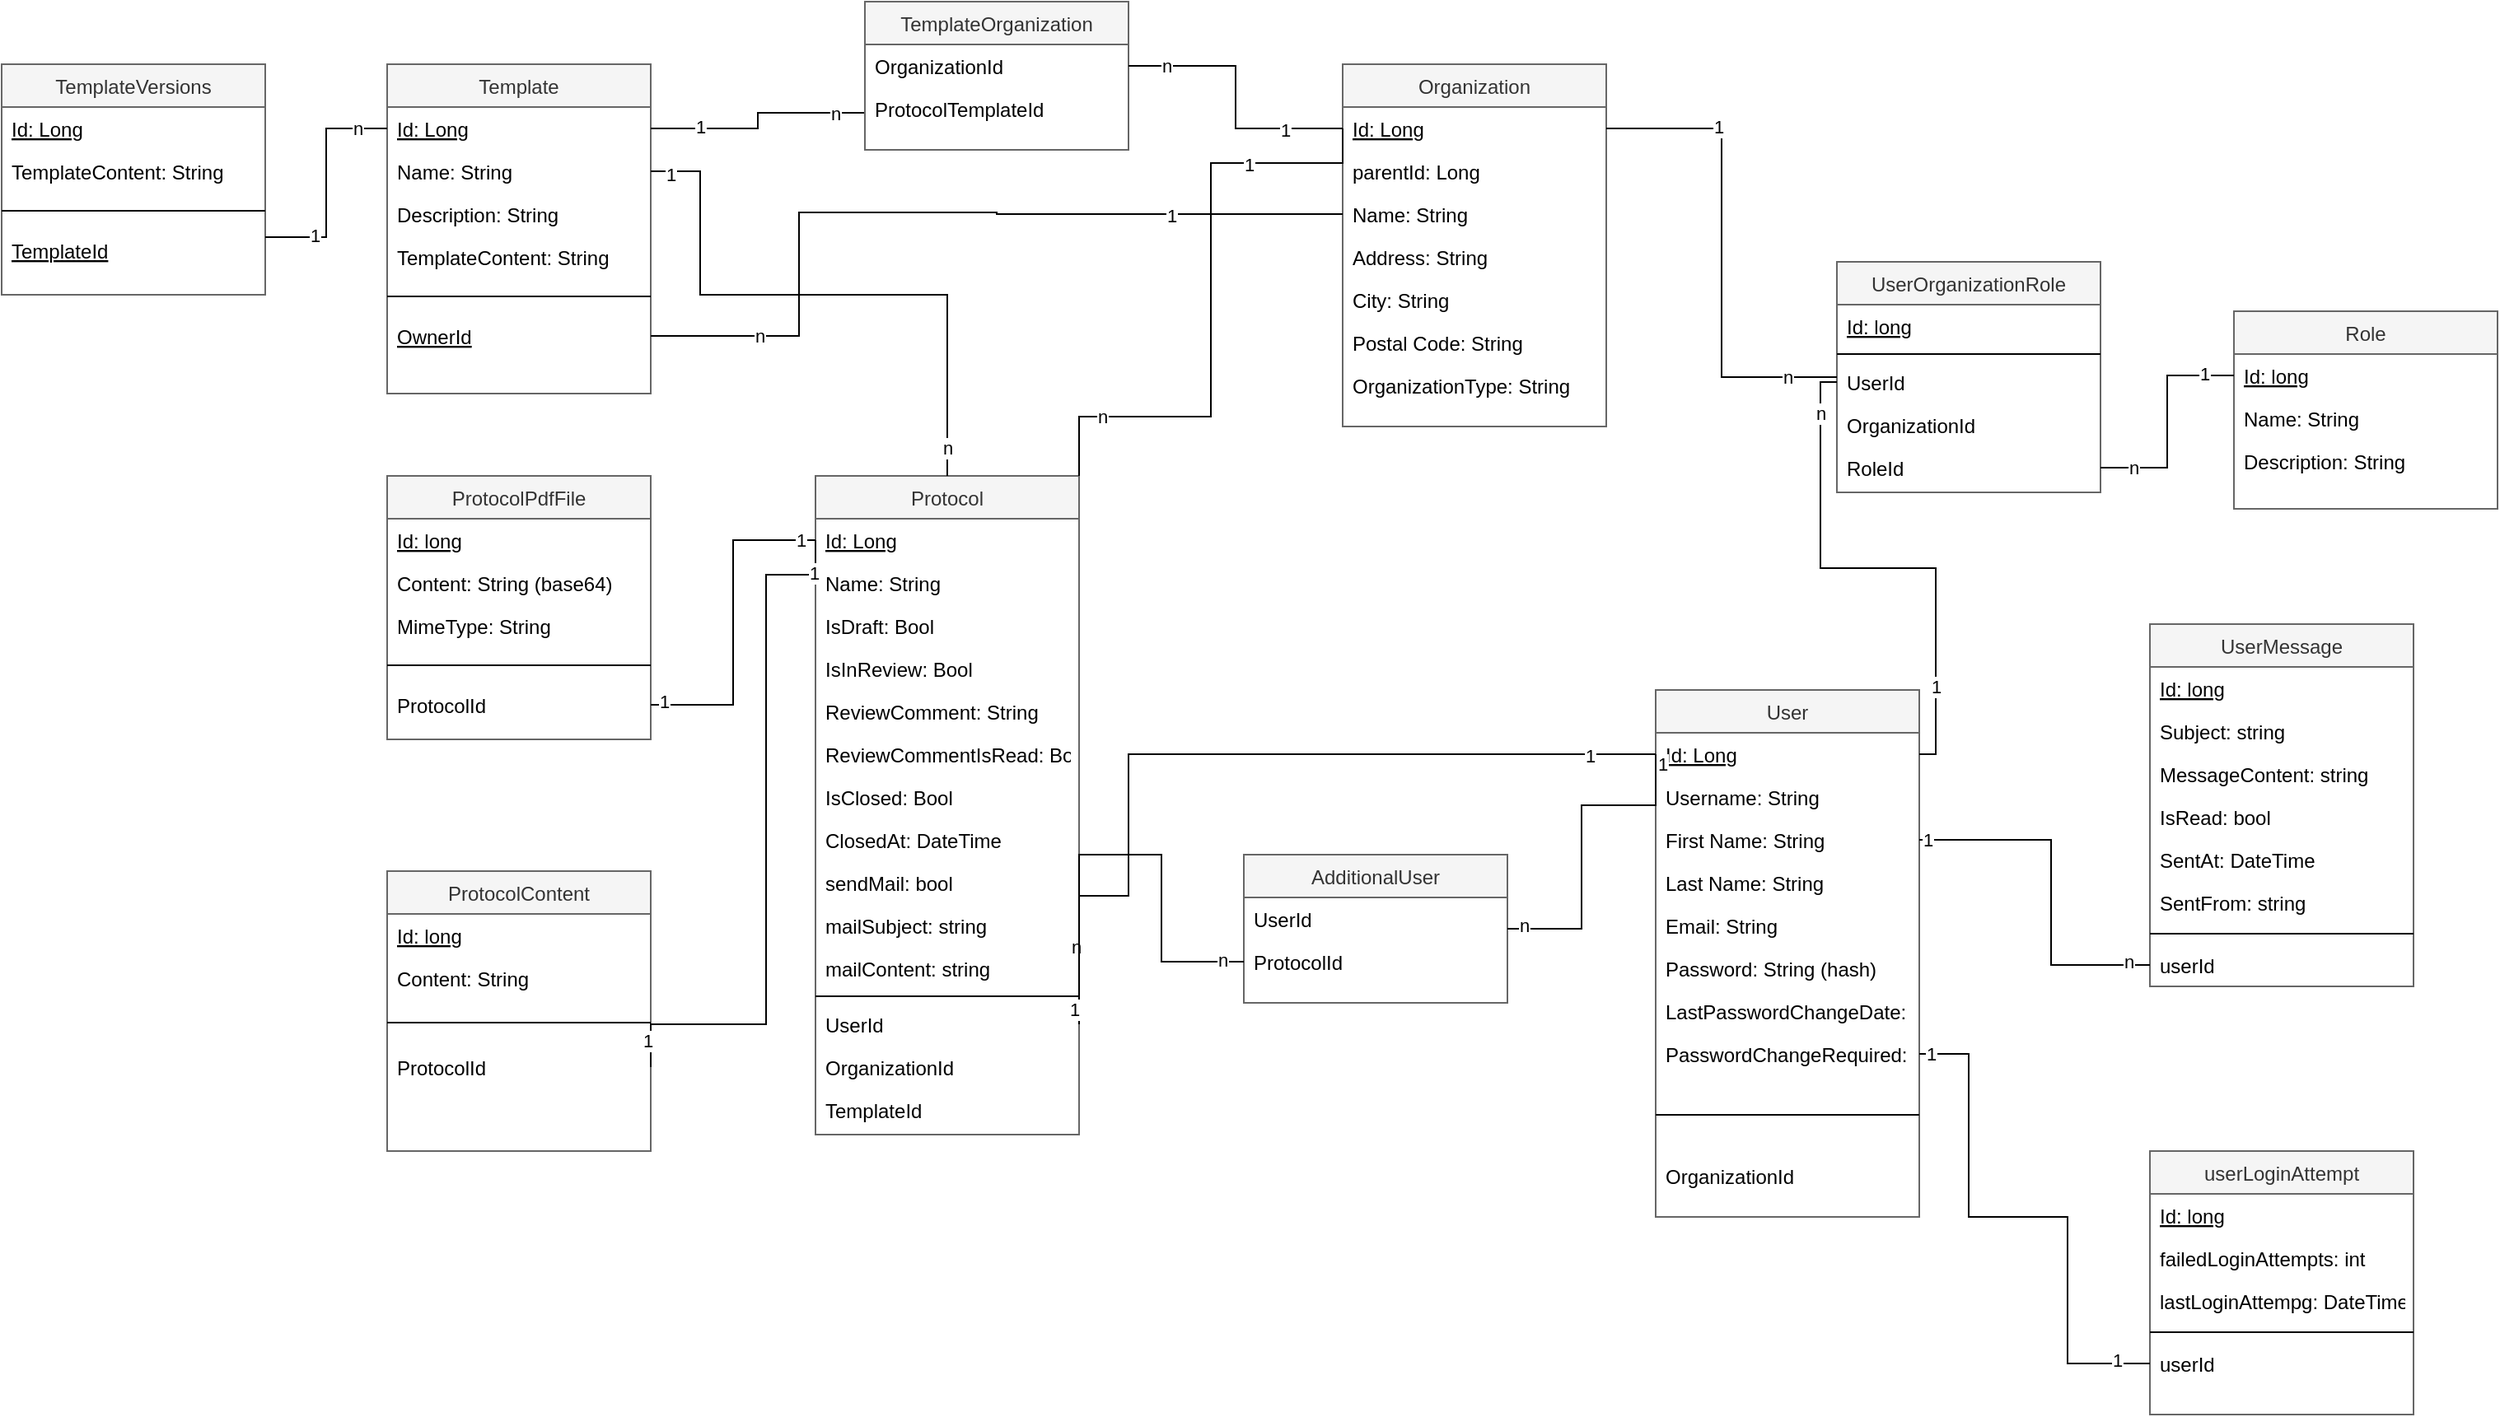 <mxfile version="24.4.11" type="device">
  <diagram id="C5RBs43oDa-KdzZeNtuy" name="Page-1">
    <mxGraphModel dx="1687" dy="878" grid="1" gridSize="10" guides="1" tooltips="1" connect="1" arrows="1" fold="1" page="1" pageScale="1" pageWidth="827" pageHeight="1169" math="0" shadow="0">
      <root>
        <mxCell id="WIyWlLk6GJQsqaUBKTNV-0" />
        <mxCell id="WIyWlLk6GJQsqaUBKTNV-1" parent="WIyWlLk6GJQsqaUBKTNV-0" />
        <mxCell id="zkfFHV4jXpPFQw0GAbJ--0" value="User" style="swimlane;fontStyle=0;align=center;verticalAlign=top;childLayout=stackLayout;horizontal=1;startSize=26;horizontalStack=0;resizeParent=1;resizeLast=0;collapsible=1;marginBottom=0;rounded=0;shadow=0;strokeWidth=1;fillColor=#f5f5f5;fontColor=#333333;strokeColor=#666666;" parent="WIyWlLk6GJQsqaUBKTNV-1" vertex="1">
          <mxGeometry x="1064" y="430" width="160" height="320" as="geometry">
            <mxRectangle x="620" y="460" width="160" height="26" as="alternateBounds" />
          </mxGeometry>
        </mxCell>
        <mxCell id="zkfFHV4jXpPFQw0GAbJ--1" value="Id: Long" style="text;align=left;verticalAlign=top;spacingLeft=4;spacingRight=4;overflow=hidden;rotatable=0;points=[[0,0.5],[1,0.5]];portConstraint=eastwest;fontStyle=4" parent="zkfFHV4jXpPFQw0GAbJ--0" vertex="1">
          <mxGeometry y="26" width="160" height="26" as="geometry" />
        </mxCell>
        <mxCell id="uBFmO5HdSxHrYWpcr8VE-5" value="Username: String" style="text;align=left;verticalAlign=top;spacingLeft=4;spacingRight=4;overflow=hidden;rotatable=0;points=[[0,0.5],[1,0.5]];portConstraint=eastwest;" parent="zkfFHV4jXpPFQw0GAbJ--0" vertex="1">
          <mxGeometry y="52" width="160" height="26" as="geometry" />
        </mxCell>
        <mxCell id="zkfFHV4jXpPFQw0GAbJ--2" value="First Name: String" style="text;align=left;verticalAlign=top;spacingLeft=4;spacingRight=4;overflow=hidden;rotatable=0;points=[[0,0.5],[1,0.5]];portConstraint=eastwest;rounded=0;shadow=0;html=0;" parent="zkfFHV4jXpPFQw0GAbJ--0" vertex="1">
          <mxGeometry y="78" width="160" height="26" as="geometry" />
        </mxCell>
        <mxCell id="zkfFHV4jXpPFQw0GAbJ--3" value="Last Name: String" style="text;align=left;verticalAlign=top;spacingLeft=4;spacingRight=4;overflow=hidden;rotatable=0;points=[[0,0.5],[1,0.5]];portConstraint=eastwest;rounded=0;shadow=0;html=0;" parent="zkfFHV4jXpPFQw0GAbJ--0" vertex="1">
          <mxGeometry y="104" width="160" height="26" as="geometry" />
        </mxCell>
        <mxCell id="uBFmO5HdSxHrYWpcr8VE-1" value="Email: String" style="text;align=left;verticalAlign=top;spacingLeft=4;spacingRight=4;overflow=hidden;rotatable=0;points=[[0,0.5],[1,0.5]];portConstraint=eastwest;rounded=0;shadow=0;html=0;" parent="zkfFHV4jXpPFQw0GAbJ--0" vertex="1">
          <mxGeometry y="130" width="160" height="26" as="geometry" />
        </mxCell>
        <mxCell id="uBFmO5HdSxHrYWpcr8VE-2" value="Password: String (hash)" style="text;align=left;verticalAlign=top;spacingLeft=4;spacingRight=4;overflow=hidden;rotatable=0;points=[[0,0.5],[1,0.5]];portConstraint=eastwest;rounded=0;shadow=0;html=0;" parent="zkfFHV4jXpPFQw0GAbJ--0" vertex="1">
          <mxGeometry y="156" width="160" height="26" as="geometry" />
        </mxCell>
        <mxCell id="BVdjW5XkxkyzJz0qQp7G-18" value="LastPasswordChangeDate: DateTime" style="text;align=left;verticalAlign=top;spacingLeft=4;spacingRight=4;overflow=hidden;rotatable=0;points=[[0,0.5],[1,0.5]];portConstraint=eastwest;rounded=0;shadow=0;html=0;" parent="zkfFHV4jXpPFQw0GAbJ--0" vertex="1">
          <mxGeometry y="182" width="160" height="26" as="geometry" />
        </mxCell>
        <mxCell id="BVdjW5XkxkyzJz0qQp7G-19" value="PasswordChangeRequired: Bool" style="text;align=left;verticalAlign=top;spacingLeft=4;spacingRight=4;overflow=hidden;rotatable=0;points=[[0,0.5],[1,0.5]];portConstraint=eastwest;rounded=0;shadow=0;html=0;" parent="zkfFHV4jXpPFQw0GAbJ--0" vertex="1">
          <mxGeometry y="208" width="160" height="26" as="geometry" />
        </mxCell>
        <mxCell id="zkfFHV4jXpPFQw0GAbJ--4" value="" style="line;html=1;strokeWidth=1;align=left;verticalAlign=middle;spacingTop=-1;spacingLeft=3;spacingRight=3;rotatable=0;labelPosition=right;points=[];portConstraint=eastwest;" parent="zkfFHV4jXpPFQw0GAbJ--0" vertex="1">
          <mxGeometry y="234" width="160" height="48" as="geometry" />
        </mxCell>
        <mxCell id="uBFmO5HdSxHrYWpcr8VE-4" value="OrganizationId" style="text;align=left;verticalAlign=top;spacingLeft=4;spacingRight=4;overflow=hidden;rotatable=0;points=[[0,0.5],[1,0.5]];portConstraint=eastwest;rounded=0;shadow=0;html=0;" parent="zkfFHV4jXpPFQw0GAbJ--0" vertex="1">
          <mxGeometry y="282" width="160" height="26" as="geometry" />
        </mxCell>
        <mxCell id="zkfFHV4jXpPFQw0GAbJ--6" value="Protocol" style="swimlane;fontStyle=0;align=center;verticalAlign=top;childLayout=stackLayout;horizontal=1;startSize=26;horizontalStack=0;resizeParent=1;resizeLast=0;collapsible=1;marginBottom=0;rounded=0;shadow=0;strokeWidth=1;fillColor=#f5f5f5;fontColor=#333333;strokeColor=#666666;" parent="WIyWlLk6GJQsqaUBKTNV-1" vertex="1">
          <mxGeometry x="554" y="300" width="160" height="400" as="geometry">
            <mxRectangle x="230" y="460" width="160" height="26" as="alternateBounds" />
          </mxGeometry>
        </mxCell>
        <mxCell id="zkfFHV4jXpPFQw0GAbJ--7" value="Id: Long" style="text;align=left;verticalAlign=top;spacingLeft=4;spacingRight=4;overflow=hidden;rotatable=0;points=[[0,0.5],[1,0.5]];portConstraint=eastwest;fontStyle=4" parent="zkfFHV4jXpPFQw0GAbJ--6" vertex="1">
          <mxGeometry y="26" width="160" height="26" as="geometry" />
        </mxCell>
        <mxCell id="cLhtYJJvI0dKMKX9DEus-10" value="Name: String" style="text;align=left;verticalAlign=top;spacingLeft=4;spacingRight=4;overflow=hidden;rotatable=0;points=[[0,0.5],[1,0.5]];portConstraint=eastwest;fontStyle=0" vertex="1" parent="zkfFHV4jXpPFQw0GAbJ--6">
          <mxGeometry y="52" width="160" height="26" as="geometry" />
        </mxCell>
        <mxCell id="zkfFHV4jXpPFQw0GAbJ--8" value="IsDraft: Bool" style="text;align=left;verticalAlign=top;spacingLeft=4;spacingRight=4;overflow=hidden;rotatable=0;points=[[0,0.5],[1,0.5]];portConstraint=eastwest;rounded=0;shadow=0;html=0;" parent="zkfFHV4jXpPFQw0GAbJ--6" vertex="1">
          <mxGeometry y="78" width="160" height="26" as="geometry" />
        </mxCell>
        <mxCell id="cLhtYJJvI0dKMKX9DEus-25" value="IsInReview: Bool" style="text;align=left;verticalAlign=top;spacingLeft=4;spacingRight=4;overflow=hidden;rotatable=0;points=[[0,0.5],[1,0.5]];portConstraint=eastwest;rounded=0;shadow=0;html=0;" vertex="1" parent="zkfFHV4jXpPFQw0GAbJ--6">
          <mxGeometry y="104" width="160" height="26" as="geometry" />
        </mxCell>
        <mxCell id="kPq9TqHffwCbv84v8zZh-13" value="ReviewComment: String" style="text;align=left;verticalAlign=top;spacingLeft=4;spacingRight=4;overflow=hidden;rotatable=0;points=[[0,0.5],[1,0.5]];portConstraint=eastwest;rounded=0;shadow=0;html=0;" parent="zkfFHV4jXpPFQw0GAbJ--6" vertex="1">
          <mxGeometry y="130" width="160" height="26" as="geometry" />
        </mxCell>
        <mxCell id="cLhtYJJvI0dKMKX9DEus-26" value="ReviewCommentIsRead: Bool" style="text;align=left;verticalAlign=top;spacingLeft=4;spacingRight=4;overflow=hidden;rotatable=0;points=[[0,0.5],[1,0.5]];portConstraint=eastwest;rounded=0;shadow=0;html=0;" vertex="1" parent="zkfFHV4jXpPFQw0GAbJ--6">
          <mxGeometry y="156" width="160" height="26" as="geometry" />
        </mxCell>
        <mxCell id="kPq9TqHffwCbv84v8zZh-12" value="IsClosed: Bool" style="text;align=left;verticalAlign=top;spacingLeft=4;spacingRight=4;overflow=hidden;rotatable=0;points=[[0,0.5],[1,0.5]];portConstraint=eastwest;rounded=0;shadow=0;html=0;" parent="zkfFHV4jXpPFQw0GAbJ--6" vertex="1">
          <mxGeometry y="182" width="160" height="26" as="geometry" />
        </mxCell>
        <mxCell id="izBKMzBRk2nIrT-O-KJ0-23" value="ClosedAt: DateTime" style="text;align=left;verticalAlign=top;spacingLeft=4;spacingRight=4;overflow=hidden;rotatable=0;points=[[0,0.5],[1,0.5]];portConstraint=eastwest;rounded=0;shadow=0;html=0;" parent="zkfFHV4jXpPFQw0GAbJ--6" vertex="1">
          <mxGeometry y="208" width="160" height="26" as="geometry" />
        </mxCell>
        <mxCell id="BVdjW5XkxkyzJz0qQp7G-20" value="sendMail: bool" style="text;align=left;verticalAlign=top;spacingLeft=4;spacingRight=4;overflow=hidden;rotatable=0;points=[[0,0.5],[1,0.5]];portConstraint=eastwest;rounded=0;shadow=0;html=0;" parent="zkfFHV4jXpPFQw0GAbJ--6" vertex="1">
          <mxGeometry y="234" width="160" height="26" as="geometry" />
        </mxCell>
        <mxCell id="izBKMzBRk2nIrT-O-KJ0-24" value="mailSubject: string" style="text;align=left;verticalAlign=top;spacingLeft=4;spacingRight=4;overflow=hidden;rotatable=0;points=[[0,0.5],[1,0.5]];portConstraint=eastwest;rounded=0;shadow=0;html=0;" parent="zkfFHV4jXpPFQw0GAbJ--6" vertex="1">
          <mxGeometry y="260" width="160" height="26" as="geometry" />
        </mxCell>
        <mxCell id="izBKMzBRk2nIrT-O-KJ0-22" value="mailContent: string" style="text;align=left;verticalAlign=top;spacingLeft=4;spacingRight=4;overflow=hidden;rotatable=0;points=[[0,0.5],[1,0.5]];portConstraint=eastwest;rounded=0;shadow=0;html=0;" parent="zkfFHV4jXpPFQw0GAbJ--6" vertex="1">
          <mxGeometry y="286" width="160" height="26" as="geometry" />
        </mxCell>
        <mxCell id="zkfFHV4jXpPFQw0GAbJ--9" value="" style="line;html=1;strokeWidth=1;align=left;verticalAlign=middle;spacingTop=-1;spacingLeft=3;spacingRight=3;rotatable=0;labelPosition=right;points=[];portConstraint=eastwest;" parent="zkfFHV4jXpPFQw0GAbJ--6" vertex="1">
          <mxGeometry y="312" width="160" height="8" as="geometry" />
        </mxCell>
        <mxCell id="zkfFHV4jXpPFQw0GAbJ--11" value="UserId" style="text;align=left;verticalAlign=top;spacingLeft=4;spacingRight=4;overflow=hidden;rotatable=0;points=[[0,0.5],[1,0.5]];portConstraint=eastwest;" parent="zkfFHV4jXpPFQw0GAbJ--6" vertex="1">
          <mxGeometry y="320" width="160" height="26" as="geometry" />
        </mxCell>
        <mxCell id="-JCX8RiKc0wTSs7i_0Th-25" value="OrganizationId" style="text;align=left;verticalAlign=top;spacingLeft=4;spacingRight=4;overflow=hidden;rotatable=0;points=[[0,0.5],[1,0.5]];portConstraint=eastwest;" parent="zkfFHV4jXpPFQw0GAbJ--6" vertex="1">
          <mxGeometry y="346" width="160" height="26" as="geometry" />
        </mxCell>
        <mxCell id="-JCX8RiKc0wTSs7i_0Th-26" value="TemplateId" style="text;align=left;verticalAlign=top;spacingLeft=4;spacingRight=4;overflow=hidden;rotatable=0;points=[[0,0.5],[1,0.5]];portConstraint=eastwest;" parent="zkfFHV4jXpPFQw0GAbJ--6" vertex="1">
          <mxGeometry y="372" width="160" height="26" as="geometry" />
        </mxCell>
        <mxCell id="uBFmO5HdSxHrYWpcr8VE-0" value="" style="endArrow=none;html=1;rounded=0;entryX=1;entryY=0.5;entryDx=0;entryDy=0;endFill=0;exitX=0;exitY=0.5;exitDx=0;exitDy=0;edgeStyle=orthogonalEdgeStyle;" parent="WIyWlLk6GJQsqaUBKTNV-1" source="zkfFHV4jXpPFQw0GAbJ--1" target="zkfFHV4jXpPFQw0GAbJ--11" edge="1">
          <mxGeometry width="50" height="50" relative="1" as="geometry">
            <mxPoint x="834" y="540" as="sourcePoint" />
            <mxPoint x="374" y="310" as="targetPoint" />
            <Array as="points">
              <mxPoint x="744" y="469" />
              <mxPoint x="744" y="555" />
            </Array>
          </mxGeometry>
        </mxCell>
        <mxCell id="kPq9TqHffwCbv84v8zZh-6" value="1" style="edgeLabel;html=1;align=center;verticalAlign=middle;resizable=0;points=[];" parent="uBFmO5HdSxHrYWpcr8VE-0" vertex="1" connectable="0">
          <mxGeometry x="-0.842" y="1" relative="1" as="geometry">
            <mxPoint as="offset" />
          </mxGeometry>
        </mxCell>
        <mxCell id="kPq9TqHffwCbv84v8zZh-7" value="n" style="edgeLabel;html=1;align=center;verticalAlign=middle;resizable=0;points=[];" parent="uBFmO5HdSxHrYWpcr8VE-0" vertex="1" connectable="0">
          <mxGeometry x="0.817" y="-2" relative="1" as="geometry">
            <mxPoint as="offset" />
          </mxGeometry>
        </mxCell>
        <mxCell id="uBFmO5HdSxHrYWpcr8VE-21" value="Organization" style="swimlane;fontStyle=0;align=center;verticalAlign=top;childLayout=stackLayout;horizontal=1;startSize=26;horizontalStack=0;resizeParent=1;resizeLast=0;collapsible=1;marginBottom=0;rounded=0;shadow=0;strokeWidth=1;fillColor=#f5f5f5;fontColor=#333333;strokeColor=#666666;" parent="WIyWlLk6GJQsqaUBKTNV-1" vertex="1">
          <mxGeometry x="874" y="50" width="160" height="220" as="geometry">
            <mxRectangle x="600" y="40" width="160" height="26" as="alternateBounds" />
          </mxGeometry>
        </mxCell>
        <mxCell id="uBFmO5HdSxHrYWpcr8VE-22" value="Id: Long" style="text;align=left;verticalAlign=top;spacingLeft=4;spacingRight=4;overflow=hidden;rotatable=0;points=[[0,0.5],[1,0.5]];portConstraint=eastwest;fontStyle=4" parent="uBFmO5HdSxHrYWpcr8VE-21" vertex="1">
          <mxGeometry y="26" width="160" height="26" as="geometry" />
        </mxCell>
        <mxCell id="X_rQs_ZEk9JlvIS1Ip73-0" value="parentId: Long" style="text;align=left;verticalAlign=top;spacingLeft=4;spacingRight=4;overflow=hidden;rotatable=0;points=[[0,0.5],[1,0.5]];portConstraint=eastwest;fontStyle=0" parent="uBFmO5HdSxHrYWpcr8VE-21" vertex="1">
          <mxGeometry y="52" width="160" height="26" as="geometry" />
        </mxCell>
        <mxCell id="uBFmO5HdSxHrYWpcr8VE-23" value="Name: String" style="text;align=left;verticalAlign=top;spacingLeft=4;spacingRight=4;overflow=hidden;rotatable=0;points=[[0,0.5],[1,0.5]];portConstraint=eastwest;rounded=0;shadow=0;html=0;" parent="uBFmO5HdSxHrYWpcr8VE-21" vertex="1">
          <mxGeometry y="78" width="160" height="26" as="geometry" />
        </mxCell>
        <mxCell id="uBFmO5HdSxHrYWpcr8VE-24" value="Address: String" style="text;align=left;verticalAlign=top;spacingLeft=4;spacingRight=4;overflow=hidden;rotatable=0;points=[[0,0.5],[1,0.5]];portConstraint=eastwest;rounded=0;shadow=0;html=0;" parent="uBFmO5HdSxHrYWpcr8VE-21" vertex="1">
          <mxGeometry y="104" width="160" height="26" as="geometry" />
        </mxCell>
        <mxCell id="uBFmO5HdSxHrYWpcr8VE-25" value="City: String" style="text;align=left;verticalAlign=top;spacingLeft=4;spacingRight=4;overflow=hidden;rotatable=0;points=[[0,0.5],[1,0.5]];portConstraint=eastwest;rounded=0;shadow=0;html=0;" parent="uBFmO5HdSxHrYWpcr8VE-21" vertex="1">
          <mxGeometry y="130" width="160" height="26" as="geometry" />
        </mxCell>
        <mxCell id="uBFmO5HdSxHrYWpcr8VE-26" value="Postal Code: String" style="text;align=left;verticalAlign=top;spacingLeft=4;spacingRight=4;overflow=hidden;rotatable=0;points=[[0,0.5],[1,0.5]];portConstraint=eastwest;rounded=0;shadow=0;html=0;" parent="uBFmO5HdSxHrYWpcr8VE-21" vertex="1">
          <mxGeometry y="156" width="160" height="26" as="geometry" />
        </mxCell>
        <mxCell id="BVdjW5XkxkyzJz0qQp7G-17" value="OrganizationType: String" style="text;align=left;verticalAlign=top;spacingLeft=4;spacingRight=4;overflow=hidden;rotatable=0;points=[[0,0.5],[1,0.5]];portConstraint=eastwest;rounded=0;shadow=0;html=0;" parent="uBFmO5HdSxHrYWpcr8VE-21" vertex="1">
          <mxGeometry y="182" width="160" height="26" as="geometry" />
        </mxCell>
        <mxCell id="uBFmO5HdSxHrYWpcr8VE-29" value="" style="endArrow=none;html=1;rounded=0;exitX=0;exitY=0.5;exitDx=0;exitDy=0;entryX=1;entryY=0;entryDx=0;entryDy=0;endFill=0;edgeStyle=orthogonalEdgeStyle;" parent="WIyWlLk6GJQsqaUBKTNV-1" source="uBFmO5HdSxHrYWpcr8VE-22" target="zkfFHV4jXpPFQw0GAbJ--6" edge="1">
          <mxGeometry width="50" height="50" relative="1" as="geometry">
            <mxPoint x="374" y="520" as="sourcePoint" />
            <mxPoint x="764" y="309" as="targetPoint" />
            <Array as="points">
              <mxPoint x="874" y="110" />
              <mxPoint x="794" y="110" />
              <mxPoint x="794" y="264" />
              <mxPoint x="714" y="264" />
            </Array>
          </mxGeometry>
        </mxCell>
        <mxCell id="kPq9TqHffwCbv84v8zZh-2" value="1" style="edgeLabel;html=1;align=center;verticalAlign=middle;resizable=0;points=[];" parent="uBFmO5HdSxHrYWpcr8VE-29" vertex="1" connectable="0">
          <mxGeometry x="-0.578" y="1" relative="1" as="geometry">
            <mxPoint as="offset" />
          </mxGeometry>
        </mxCell>
        <mxCell id="kPq9TqHffwCbv84v8zZh-3" value="n" style="edgeLabel;html=1;align=center;verticalAlign=middle;resizable=0;points=[];" parent="uBFmO5HdSxHrYWpcr8VE-29" vertex="1" connectable="0">
          <mxGeometry x="0.733" relative="1" as="geometry">
            <mxPoint as="offset" />
          </mxGeometry>
        </mxCell>
        <mxCell id="uBFmO5HdSxHrYWpcr8VE-33" value="ProtocolContent" style="swimlane;fontStyle=0;align=center;verticalAlign=top;childLayout=stackLayout;horizontal=1;startSize=26;horizontalStack=0;resizeParent=1;resizeLast=0;collapsible=1;marginBottom=0;rounded=0;shadow=0;strokeWidth=1;fillColor=#f5f5f5;strokeColor=#666666;fontColor=#333333;" parent="WIyWlLk6GJQsqaUBKTNV-1" vertex="1">
          <mxGeometry x="294" y="540" width="160" height="170" as="geometry">
            <mxRectangle x="20" y="610" width="160" height="26" as="alternateBounds" />
          </mxGeometry>
        </mxCell>
        <mxCell id="-JCX8RiKc0wTSs7i_0Th-18" value="Id: long" style="text;align=left;verticalAlign=top;spacingLeft=4;spacingRight=4;overflow=hidden;rotatable=0;points=[[0,0.5],[1,0.5]];portConstraint=eastwest;fontStyle=4" parent="uBFmO5HdSxHrYWpcr8VE-33" vertex="1">
          <mxGeometry y="26" width="160" height="26" as="geometry" />
        </mxCell>
        <mxCell id="BVdjW5XkxkyzJz0qQp7G-35" value="Content: String" style="text;align=left;verticalAlign=top;spacingLeft=4;spacingRight=4;overflow=hidden;rotatable=0;points=[[0,0.5],[1,0.5]];portConstraint=eastwest;fontStyle=0" parent="uBFmO5HdSxHrYWpcr8VE-33" vertex="1">
          <mxGeometry y="52" width="160" height="26" as="geometry" />
        </mxCell>
        <mxCell id="BVdjW5XkxkyzJz0qQp7G-37" value="" style="line;html=1;strokeWidth=1;align=left;verticalAlign=middle;spacingTop=-1;spacingLeft=3;spacingRight=3;rotatable=0;labelPosition=right;points=[];portConstraint=eastwest;" parent="uBFmO5HdSxHrYWpcr8VE-33" vertex="1">
          <mxGeometry y="78" width="160" height="28" as="geometry" />
        </mxCell>
        <mxCell id="BVdjW5XkxkyzJz0qQp7G-36" value="ProtocolId" style="text;align=left;verticalAlign=top;spacingLeft=4;spacingRight=4;overflow=hidden;rotatable=0;points=[[0,0.5],[1,0.5]];portConstraint=eastwest;fontStyle=0" parent="uBFmO5HdSxHrYWpcr8VE-33" vertex="1">
          <mxGeometry y="106" width="160" height="26" as="geometry" />
        </mxCell>
        <mxCell id="uBFmO5HdSxHrYWpcr8VE-45" value="" style="endArrow=none;html=1;rounded=0;entryX=1;entryY=0.5;entryDx=0;entryDy=0;exitX=0;exitY=0.5;exitDx=0;exitDy=0;endFill=0;edgeStyle=orthogonalEdgeStyle;" parent="WIyWlLk6GJQsqaUBKTNV-1" source="zkfFHV4jXpPFQw0GAbJ--7" target="BVdjW5XkxkyzJz0qQp7G-36" edge="1">
          <mxGeometry width="50" height="50" relative="1" as="geometry">
            <mxPoint x="554" y="230" as="sourcePoint" />
            <mxPoint x="704" y="650" as="targetPoint" />
            <Array as="points">
              <mxPoint x="554" y="360" />
              <mxPoint x="524" y="360" />
              <mxPoint x="524" y="633" />
            </Array>
          </mxGeometry>
        </mxCell>
        <mxCell id="kPq9TqHffwCbv84v8zZh-8" value="1" style="edgeLabel;html=1;align=center;verticalAlign=middle;resizable=0;points=[];" parent="uBFmO5HdSxHrYWpcr8VE-45" vertex="1" connectable="0">
          <mxGeometry x="-0.91" y="-1" relative="1" as="geometry">
            <mxPoint y="1" as="offset" />
          </mxGeometry>
        </mxCell>
        <mxCell id="kPq9TqHffwCbv84v8zZh-11" value="1" style="edgeLabel;html=1;align=center;verticalAlign=middle;resizable=0;points=[];" parent="uBFmO5HdSxHrYWpcr8VE-45" vertex="1" connectable="0">
          <mxGeometry x="0.923" y="-2" relative="1" as="geometry">
            <mxPoint as="offset" />
          </mxGeometry>
        </mxCell>
        <mxCell id="Pf1elyrmtbV3pZeLHuav-0" value="ProtocolPdfFile" style="swimlane;fontStyle=0;align=center;verticalAlign=top;childLayout=stackLayout;horizontal=1;startSize=26;horizontalStack=0;resizeParent=1;resizeLast=0;collapsible=1;marginBottom=0;rounded=0;shadow=0;strokeWidth=1;fillColor=#f5f5f5;strokeColor=#666666;fontColor=#333333;" parent="WIyWlLk6GJQsqaUBKTNV-1" vertex="1">
          <mxGeometry x="294" y="300" width="160" height="160" as="geometry">
            <mxRectangle x="20" y="460" width="160" height="26" as="alternateBounds" />
          </mxGeometry>
        </mxCell>
        <mxCell id="-JCX8RiKc0wTSs7i_0Th-24" value="Id: long" style="text;align=left;verticalAlign=top;spacingLeft=4;spacingRight=4;overflow=hidden;rotatable=0;points=[[0,0.5],[1,0.5]];portConstraint=eastwest;fontStyle=4" parent="Pf1elyrmtbV3pZeLHuav-0" vertex="1">
          <mxGeometry y="26" width="160" height="26" as="geometry" />
        </mxCell>
        <mxCell id="BVdjW5XkxkyzJz0qQp7G-38" value="Content: String (base64)" style="text;align=left;verticalAlign=top;spacingLeft=4;spacingRight=4;overflow=hidden;rotatable=0;points=[[0,0.5],[1,0.5]];portConstraint=eastwest;fontStyle=0" parent="Pf1elyrmtbV3pZeLHuav-0" vertex="1">
          <mxGeometry y="52" width="160" height="26" as="geometry" />
        </mxCell>
        <mxCell id="BVdjW5XkxkyzJz0qQp7G-42" value="MimeType: String" style="text;align=left;verticalAlign=top;spacingLeft=4;spacingRight=4;overflow=hidden;rotatable=0;points=[[0,0.5],[1,0.5]];portConstraint=eastwest;fontStyle=0" parent="Pf1elyrmtbV3pZeLHuav-0" vertex="1">
          <mxGeometry y="78" width="160" height="26" as="geometry" />
        </mxCell>
        <mxCell id="BVdjW5XkxkyzJz0qQp7G-43" value="" style="line;html=1;strokeWidth=1;align=left;verticalAlign=middle;spacingTop=-1;spacingLeft=3;spacingRight=3;rotatable=0;labelPosition=right;points=[];portConstraint=eastwest;" parent="Pf1elyrmtbV3pZeLHuav-0" vertex="1">
          <mxGeometry y="104" width="160" height="22" as="geometry" />
        </mxCell>
        <mxCell id="BVdjW5XkxkyzJz0qQp7G-44" value="ProtocolId" style="text;align=left;verticalAlign=top;spacingLeft=4;spacingRight=4;overflow=hidden;rotatable=0;points=[[0,0.5],[1,0.5]];portConstraint=eastwest;fontStyle=0" parent="Pf1elyrmtbV3pZeLHuav-0" vertex="1">
          <mxGeometry y="126" width="160" height="26" as="geometry" />
        </mxCell>
        <mxCell id="Pf1elyrmtbV3pZeLHuav-2" value="" style="endArrow=none;html=1;rounded=0;entryX=1;entryY=0.5;entryDx=0;entryDy=0;endFill=0;exitX=0;exitY=0.5;exitDx=0;exitDy=0;edgeStyle=orthogonalEdgeStyle;" parent="WIyWlLk6GJQsqaUBKTNV-1" source="zkfFHV4jXpPFQw0GAbJ--7" target="BVdjW5XkxkyzJz0qQp7G-44" edge="1">
          <mxGeometry width="50" height="50" relative="1" as="geometry">
            <mxPoint x="804" y="520" as="sourcePoint" />
            <mxPoint x="860" y="580" as="targetPoint" />
          </mxGeometry>
        </mxCell>
        <mxCell id="Pf1elyrmtbV3pZeLHuav-3" value="1" style="edgeLabel;html=1;align=center;verticalAlign=middle;resizable=0;points=[];" parent="Pf1elyrmtbV3pZeLHuav-2" vertex="1" connectable="0">
          <mxGeometry x="-0.91" y="-1" relative="1" as="geometry">
            <mxPoint y="1" as="offset" />
          </mxGeometry>
        </mxCell>
        <mxCell id="Pf1elyrmtbV3pZeLHuav-4" value="1" style="edgeLabel;html=1;align=center;verticalAlign=middle;resizable=0;points=[];" parent="Pf1elyrmtbV3pZeLHuav-2" vertex="1" connectable="0">
          <mxGeometry x="0.923" y="-2" relative="1" as="geometry">
            <mxPoint as="offset" />
          </mxGeometry>
        </mxCell>
        <mxCell id="BVdjW5XkxkyzJz0qQp7G-0" value="AdditionalUser" style="swimlane;fontStyle=0;align=center;verticalAlign=top;childLayout=stackLayout;horizontal=1;startSize=26;horizontalStack=0;resizeParent=1;resizeLast=0;collapsible=1;marginBottom=0;rounded=0;shadow=0;strokeWidth=1;fillColor=#f5f5f5;fontColor=#333333;strokeColor=#666666;" parent="WIyWlLk6GJQsqaUBKTNV-1" vertex="1">
          <mxGeometry x="814" y="530" width="160" height="90" as="geometry">
            <mxRectangle x="430" y="729" width="160" height="26" as="alternateBounds" />
          </mxGeometry>
        </mxCell>
        <mxCell id="BVdjW5XkxkyzJz0qQp7G-1" value="UserId" style="text;align=left;verticalAlign=top;spacingLeft=4;spacingRight=4;overflow=hidden;rotatable=0;points=[[0,0.5],[1,0.5]];portConstraint=eastwest;fontStyle=0" parent="BVdjW5XkxkyzJz0qQp7G-0" vertex="1">
          <mxGeometry y="26" width="160" height="26" as="geometry" />
        </mxCell>
        <mxCell id="BVdjW5XkxkyzJz0qQp7G-2" value="ProtocolId" style="text;align=left;verticalAlign=top;spacingLeft=4;spacingRight=4;overflow=hidden;rotatable=0;points=[[0,0.5],[1,0.5]];portConstraint=eastwest;" parent="BVdjW5XkxkyzJz0qQp7G-0" vertex="1">
          <mxGeometry y="52" width="160" height="26" as="geometry" />
        </mxCell>
        <mxCell id="BVdjW5XkxkyzJz0qQp7G-11" value="" style="endArrow=none;html=1;rounded=0;entryX=0;entryY=0.5;entryDx=0;entryDy=0;exitX=1;exitY=0.5;exitDx=0;exitDy=0;edgeStyle=orthogonalEdgeStyle;" parent="WIyWlLk6GJQsqaUBKTNV-1" source="BVdjW5XkxkyzJz0qQp7G-0" target="zkfFHV4jXpPFQw0GAbJ--1" edge="1">
          <mxGeometry width="50" height="50" relative="1" as="geometry">
            <mxPoint x="644" y="400" as="sourcePoint" />
            <mxPoint x="694" y="350" as="targetPoint" />
            <Array as="points">
              <mxPoint x="1019" y="575" />
              <mxPoint x="1019" y="500" />
              <mxPoint x="1064" y="500" />
            </Array>
          </mxGeometry>
        </mxCell>
        <mxCell id="BVdjW5XkxkyzJz0qQp7G-13" value="1" style="edgeLabel;html=1;align=center;verticalAlign=middle;resizable=0;points=[];" parent="BVdjW5XkxkyzJz0qQp7G-11" vertex="1" connectable="0">
          <mxGeometry x="0.941" y="-4" relative="1" as="geometry">
            <mxPoint as="offset" />
          </mxGeometry>
        </mxCell>
        <mxCell id="BVdjW5XkxkyzJz0qQp7G-14" value="n" style="edgeLabel;html=1;align=center;verticalAlign=middle;resizable=0;points=[];" parent="BVdjW5XkxkyzJz0qQp7G-11" vertex="1" connectable="0">
          <mxGeometry x="-0.896" y="3" relative="1" as="geometry">
            <mxPoint y="1" as="offset" />
          </mxGeometry>
        </mxCell>
        <mxCell id="BVdjW5XkxkyzJz0qQp7G-22" style="edgeStyle=orthogonalEdgeStyle;rounded=0;orthogonalLoop=1;jettySize=auto;html=1;exitX=1;exitY=0.5;exitDx=0;exitDy=0;entryX=0;entryY=0.5;entryDx=0;entryDy=0;endArrow=none;endFill=0;" parent="WIyWlLk6GJQsqaUBKTNV-1" source="zkfFHV4jXpPFQw0GAbJ--11" target="BVdjW5XkxkyzJz0qQp7G-2" edge="1">
          <mxGeometry relative="1" as="geometry">
            <Array as="points">
              <mxPoint x="714" y="530" />
              <mxPoint x="764" y="530" />
              <mxPoint x="764" y="595" />
            </Array>
          </mxGeometry>
        </mxCell>
        <mxCell id="BVdjW5XkxkyzJz0qQp7G-23" value="1" style="edgeLabel;html=1;align=center;verticalAlign=middle;resizable=0;points=[];" parent="BVdjW5XkxkyzJz0qQp7G-22" vertex="1" connectable="0">
          <mxGeometry x="-0.928" y="3" relative="1" as="geometry">
            <mxPoint as="offset" />
          </mxGeometry>
        </mxCell>
        <mxCell id="BVdjW5XkxkyzJz0qQp7G-24" value="n" style="edgeLabel;html=1;align=center;verticalAlign=middle;resizable=0;points=[];" parent="BVdjW5XkxkyzJz0qQp7G-22" vertex="1" connectable="0">
          <mxGeometry x="0.903" y="1" relative="1" as="geometry">
            <mxPoint as="offset" />
          </mxGeometry>
        </mxCell>
        <mxCell id="BVdjW5XkxkyzJz0qQp7G-25" value="Template" style="swimlane;fontStyle=0;align=center;verticalAlign=top;childLayout=stackLayout;horizontal=1;startSize=26;horizontalStack=0;resizeParent=1;resizeLast=0;collapsible=1;marginBottom=0;rounded=0;shadow=0;strokeWidth=1;fillColor=#f5f5f5;fontColor=#333333;strokeColor=#666666;" parent="WIyWlLk6GJQsqaUBKTNV-1" vertex="1">
          <mxGeometry x="294" y="50" width="160" height="200" as="geometry">
            <mxRectangle x="310" y="50" width="160" height="26" as="alternateBounds" />
          </mxGeometry>
        </mxCell>
        <mxCell id="BVdjW5XkxkyzJz0qQp7G-26" value="Id: Long" style="text;align=left;verticalAlign=top;spacingLeft=4;spacingRight=4;overflow=hidden;rotatable=0;points=[[0,0.5],[1,0.5]];portConstraint=eastwest;fontStyle=4" parent="BVdjW5XkxkyzJz0qQp7G-25" vertex="1">
          <mxGeometry y="26" width="160" height="26" as="geometry" />
        </mxCell>
        <mxCell id="BVdjW5XkxkyzJz0qQp7G-27" value="Name: String" style="text;align=left;verticalAlign=top;spacingLeft=4;spacingRight=4;overflow=hidden;rotatable=0;points=[[0,0.5],[1,0.5]];portConstraint=eastwest;rounded=0;shadow=0;html=0;" parent="BVdjW5XkxkyzJz0qQp7G-25" vertex="1">
          <mxGeometry y="52" width="160" height="26" as="geometry" />
        </mxCell>
        <mxCell id="BVdjW5XkxkyzJz0qQp7G-28" value="Description: String" style="text;align=left;verticalAlign=top;spacingLeft=4;spacingRight=4;overflow=hidden;rotatable=0;points=[[0,0.5],[1,0.5]];portConstraint=eastwest;rounded=0;shadow=0;html=0;" parent="BVdjW5XkxkyzJz0qQp7G-25" vertex="1">
          <mxGeometry y="78" width="160" height="26" as="geometry" />
        </mxCell>
        <mxCell id="BVdjW5XkxkyzJz0qQp7G-29" value="TemplateContent: String" style="text;align=left;verticalAlign=top;spacingLeft=4;spacingRight=4;overflow=hidden;rotatable=0;points=[[0,0.5],[1,0.5]];portConstraint=eastwest;rounded=0;shadow=0;html=0;" parent="BVdjW5XkxkyzJz0qQp7G-25" vertex="1">
          <mxGeometry y="104" width="160" height="26" as="geometry" />
        </mxCell>
        <mxCell id="KNDGVprE7GH7QMF0P9zx-4" value="" style="line;html=1;strokeWidth=1;align=left;verticalAlign=middle;spacingTop=-1;spacingLeft=3;spacingRight=3;rotatable=0;labelPosition=right;points=[];portConstraint=eastwest;" parent="BVdjW5XkxkyzJz0qQp7G-25" vertex="1">
          <mxGeometry y="130" width="160" height="22" as="geometry" />
        </mxCell>
        <mxCell id="KNDGVprE7GH7QMF0P9zx-3" value="OwnerId" style="text;align=left;verticalAlign=top;spacingLeft=4;spacingRight=4;overflow=hidden;rotatable=0;points=[[0,0.5],[1,0.5]];portConstraint=eastwest;rounded=0;shadow=0;html=0;fontStyle=4" parent="BVdjW5XkxkyzJz0qQp7G-25" vertex="1">
          <mxGeometry y="152" width="160" height="26" as="geometry" />
        </mxCell>
        <mxCell id="BVdjW5XkxkyzJz0qQp7G-45" value="" style="endArrow=none;html=1;rounded=0;entryX=0;entryY=0.75;entryDx=0;entryDy=0;endFill=0;exitX=1;exitY=0.5;exitDx=0;exitDy=0;edgeStyle=orthogonalEdgeStyle;" parent="WIyWlLk6GJQsqaUBKTNV-1" source="BVdjW5XkxkyzJz0qQp7G-26" target="BVdjW5XkxkyzJz0qQp7G-48" edge="1">
          <mxGeometry width="50" height="50" relative="1" as="geometry">
            <mxPoint x="494" y="60" as="sourcePoint" />
            <mxPoint x="654" y="470" as="targetPoint" />
          </mxGeometry>
        </mxCell>
        <mxCell id="BVdjW5XkxkyzJz0qQp7G-46" value="1" style="edgeLabel;html=1;align=center;verticalAlign=middle;resizable=0;points=[];" parent="BVdjW5XkxkyzJz0qQp7G-45" vertex="1" connectable="0">
          <mxGeometry x="-0.578" y="1" relative="1" as="geometry">
            <mxPoint as="offset" />
          </mxGeometry>
        </mxCell>
        <mxCell id="BVdjW5XkxkyzJz0qQp7G-47" value="n" style="edgeLabel;html=1;align=center;verticalAlign=middle;resizable=0;points=[];" parent="BVdjW5XkxkyzJz0qQp7G-45" vertex="1" connectable="0">
          <mxGeometry x="0.733" relative="1" as="geometry">
            <mxPoint as="offset" />
          </mxGeometry>
        </mxCell>
        <mxCell id="BVdjW5XkxkyzJz0qQp7G-48" value="TemplateOrganization" style="swimlane;fontStyle=0;align=center;verticalAlign=top;childLayout=stackLayout;horizontal=1;startSize=26;horizontalStack=0;resizeParent=1;resizeLast=0;collapsible=1;marginBottom=0;rounded=0;shadow=0;strokeWidth=1;fillColor=#f5f5f5;fontColor=#333333;strokeColor=#666666;" parent="WIyWlLk6GJQsqaUBKTNV-1" vertex="1">
          <mxGeometry x="584" y="12" width="160" height="90" as="geometry">
            <mxRectangle x="430" y="729" width="160" height="26" as="alternateBounds" />
          </mxGeometry>
        </mxCell>
        <mxCell id="BVdjW5XkxkyzJz0qQp7G-49" value="OrganizationId" style="text;align=left;verticalAlign=top;spacingLeft=4;spacingRight=4;overflow=hidden;rotatable=0;points=[[0,0.5],[1,0.5]];portConstraint=eastwest;fontStyle=0" parent="BVdjW5XkxkyzJz0qQp7G-48" vertex="1">
          <mxGeometry y="26" width="160" height="26" as="geometry" />
        </mxCell>
        <mxCell id="BVdjW5XkxkyzJz0qQp7G-50" value="ProtocolTemplateId" style="text;align=left;verticalAlign=top;spacingLeft=4;spacingRight=4;overflow=hidden;rotatable=0;points=[[0,0.5],[1,0.5]];portConstraint=eastwest;" parent="BVdjW5XkxkyzJz0qQp7G-48" vertex="1">
          <mxGeometry y="52" width="160" height="26" as="geometry" />
        </mxCell>
        <mxCell id="BVdjW5XkxkyzJz0qQp7G-51" value="" style="endArrow=none;html=1;rounded=0;entryX=1;entryY=0.5;entryDx=0;entryDy=0;endFill=0;exitX=0;exitY=0.5;exitDx=0;exitDy=0;edgeStyle=orthogonalEdgeStyle;" parent="WIyWlLk6GJQsqaUBKTNV-1" source="uBFmO5HdSxHrYWpcr8VE-22" target="BVdjW5XkxkyzJz0qQp7G-49" edge="1">
          <mxGeometry width="50" height="50" relative="1" as="geometry">
            <mxPoint x="544" y="239" as="sourcePoint" />
            <mxPoint x="654" y="320" as="targetPoint" />
          </mxGeometry>
        </mxCell>
        <mxCell id="BVdjW5XkxkyzJz0qQp7G-52" value="1" style="edgeLabel;html=1;align=center;verticalAlign=middle;resizable=0;points=[];" parent="BVdjW5XkxkyzJz0qQp7G-51" vertex="1" connectable="0">
          <mxGeometry x="-0.578" y="1" relative="1" as="geometry">
            <mxPoint as="offset" />
          </mxGeometry>
        </mxCell>
        <mxCell id="BVdjW5XkxkyzJz0qQp7G-53" value="n" style="edgeLabel;html=1;align=center;verticalAlign=middle;resizable=0;points=[];" parent="BVdjW5XkxkyzJz0qQp7G-51" vertex="1" connectable="0">
          <mxGeometry x="0.733" relative="1" as="geometry">
            <mxPoint as="offset" />
          </mxGeometry>
        </mxCell>
        <mxCell id="xSGvZWGsft33XmP_7HeS-9" value="UserOrganizationRole" style="swimlane;fontStyle=0;align=center;verticalAlign=top;childLayout=stackLayout;horizontal=1;startSize=26;horizontalStack=0;resizeParent=1;resizeLast=0;collapsible=1;marginBottom=0;rounded=0;shadow=0;strokeWidth=1;fillColor=#f5f5f5;fontColor=#333333;strokeColor=#666666;" parent="WIyWlLk6GJQsqaUBKTNV-1" vertex="1">
          <mxGeometry x="1174" y="170" width="160" height="140" as="geometry">
            <mxRectangle x="430" y="729" width="160" height="26" as="alternateBounds" />
          </mxGeometry>
        </mxCell>
        <mxCell id="-JCX8RiKc0wTSs7i_0Th-0" value="Id: long" style="text;align=left;verticalAlign=top;spacingLeft=4;spacingRight=4;overflow=hidden;rotatable=0;points=[[0,0.5],[1,0.5]];portConstraint=eastwest;fontStyle=4" parent="xSGvZWGsft33XmP_7HeS-9" vertex="1">
          <mxGeometry y="26" width="160" height="26" as="geometry" />
        </mxCell>
        <mxCell id="-JCX8RiKc0wTSs7i_0Th-1" value="" style="line;html=1;strokeWidth=1;align=left;verticalAlign=middle;spacingTop=-1;spacingLeft=3;spacingRight=3;rotatable=0;labelPosition=right;points=[];portConstraint=eastwest;" parent="xSGvZWGsft33XmP_7HeS-9" vertex="1">
          <mxGeometry y="52" width="160" height="8" as="geometry" />
        </mxCell>
        <mxCell id="xSGvZWGsft33XmP_7HeS-10" value="UserId" style="text;align=left;verticalAlign=top;spacingLeft=4;spacingRight=4;overflow=hidden;rotatable=0;points=[[0,0.5],[1,0.5]];portConstraint=eastwest;fontStyle=0" parent="xSGvZWGsft33XmP_7HeS-9" vertex="1">
          <mxGeometry y="60" width="160" height="26" as="geometry" />
        </mxCell>
        <mxCell id="xSGvZWGsft33XmP_7HeS-14" value="OrganizationId" style="text;align=left;verticalAlign=top;spacingLeft=4;spacingRight=4;overflow=hidden;rotatable=0;points=[[0,0.5],[1,0.5]];portConstraint=eastwest;fontStyle=0" parent="xSGvZWGsft33XmP_7HeS-9" vertex="1">
          <mxGeometry y="86" width="160" height="26" as="geometry" />
        </mxCell>
        <mxCell id="xSGvZWGsft33XmP_7HeS-11" value="RoleId" style="text;align=left;verticalAlign=top;spacingLeft=4;spacingRight=4;overflow=hidden;rotatable=0;points=[[0,0.5],[1,0.5]];portConstraint=eastwest;fontStyle=0" parent="xSGvZWGsft33XmP_7HeS-9" vertex="1">
          <mxGeometry y="112" width="160" height="26" as="geometry" />
        </mxCell>
        <mxCell id="xSGvZWGsft33XmP_7HeS-15" value="" style="endArrow=none;html=1;rounded=0;entryX=0;entryY=0.5;entryDx=0;entryDy=0;exitX=1;exitY=0.5;exitDx=0;exitDy=0;edgeStyle=orthogonalEdgeStyle;" parent="WIyWlLk6GJQsqaUBKTNV-1" source="zkfFHV4jXpPFQw0GAbJ--1" target="xSGvZWGsft33XmP_7HeS-10" edge="1">
          <mxGeometry width="50" height="50" relative="1" as="geometry">
            <mxPoint x="764" y="510" as="sourcePoint" />
            <mxPoint x="1154" y="250" as="targetPoint" />
          </mxGeometry>
        </mxCell>
        <mxCell id="xSGvZWGsft33XmP_7HeS-19" value="n" style="edgeLabel;html=1;align=center;verticalAlign=middle;resizable=0;points=[];" parent="xSGvZWGsft33XmP_7HeS-15" vertex="1" connectable="0">
          <mxGeometry x="0.819" relative="1" as="geometry">
            <mxPoint as="offset" />
          </mxGeometry>
        </mxCell>
        <mxCell id="xSGvZWGsft33XmP_7HeS-20" value="1" style="edgeLabel;html=1;align=center;verticalAlign=middle;resizable=0;points=[];" parent="xSGvZWGsft33XmP_7HeS-15" vertex="1" connectable="0">
          <mxGeometry x="-0.673" relative="1" as="geometry">
            <mxPoint as="offset" />
          </mxGeometry>
        </mxCell>
        <mxCell id="xSGvZWGsft33XmP_7HeS-16" value="" style="endArrow=none;html=1;rounded=0;entryX=0;entryY=0.5;entryDx=0;entryDy=0;exitX=1;exitY=0.5;exitDx=0;exitDy=0;edgeStyle=orthogonalEdgeStyle;" parent="WIyWlLk6GJQsqaUBKTNV-1" source="uBFmO5HdSxHrYWpcr8VE-22" target="xSGvZWGsft33XmP_7HeS-9" edge="1">
          <mxGeometry width="50" height="50" relative="1" as="geometry">
            <mxPoint x="1004" y="489" as="sourcePoint" />
            <mxPoint x="1184" y="281" as="targetPoint" />
          </mxGeometry>
        </mxCell>
        <mxCell id="xSGvZWGsft33XmP_7HeS-17" value="1" style="edgeLabel;html=1;align=center;verticalAlign=middle;resizable=0;points=[];" parent="xSGvZWGsft33XmP_7HeS-16" vertex="1" connectable="0">
          <mxGeometry x="-0.537" y="1" relative="1" as="geometry">
            <mxPoint as="offset" />
          </mxGeometry>
        </mxCell>
        <mxCell id="xSGvZWGsft33XmP_7HeS-18" value="n" style="edgeLabel;html=1;align=center;verticalAlign=middle;resizable=0;points=[];" parent="xSGvZWGsft33XmP_7HeS-16" vertex="1" connectable="0">
          <mxGeometry x="0.79" relative="1" as="geometry">
            <mxPoint as="offset" />
          </mxGeometry>
        </mxCell>
        <mxCell id="xSGvZWGsft33XmP_7HeS-21" value="Role" style="swimlane;fontStyle=0;align=center;verticalAlign=top;childLayout=stackLayout;horizontal=1;startSize=26;horizontalStack=0;resizeParent=1;resizeLast=0;collapsible=1;marginBottom=0;rounded=0;shadow=0;strokeWidth=1;fillColor=#f5f5f5;fontColor=#333333;strokeColor=#666666;" parent="WIyWlLk6GJQsqaUBKTNV-1" vertex="1">
          <mxGeometry x="1415" y="200" width="160" height="120" as="geometry">
            <mxRectangle x="430" y="729" width="160" height="26" as="alternateBounds" />
          </mxGeometry>
        </mxCell>
        <mxCell id="xSGvZWGsft33XmP_7HeS-22" value="Id: long" style="text;align=left;verticalAlign=top;spacingLeft=4;spacingRight=4;overflow=hidden;rotatable=0;points=[[0,0.5],[1,0.5]];portConstraint=eastwest;fontStyle=4" parent="xSGvZWGsft33XmP_7HeS-21" vertex="1">
          <mxGeometry y="26" width="160" height="26" as="geometry" />
        </mxCell>
        <mxCell id="xSGvZWGsft33XmP_7HeS-23" value="Name: String" style="text;align=left;verticalAlign=top;spacingLeft=4;spacingRight=4;overflow=hidden;rotatable=0;points=[[0,0.5],[1,0.5]];portConstraint=eastwest;fontStyle=0" parent="xSGvZWGsft33XmP_7HeS-21" vertex="1">
          <mxGeometry y="52" width="160" height="26" as="geometry" />
        </mxCell>
        <mxCell id="xSGvZWGsft33XmP_7HeS-24" value="Description: String" style="text;align=left;verticalAlign=top;spacingLeft=4;spacingRight=4;overflow=hidden;rotatable=0;points=[[0,0.5],[1,0.5]];portConstraint=eastwest;fontStyle=0" parent="xSGvZWGsft33XmP_7HeS-21" vertex="1">
          <mxGeometry y="78" width="160" height="26" as="geometry" />
        </mxCell>
        <mxCell id="xSGvZWGsft33XmP_7HeS-25" value="" style="endArrow=none;html=1;rounded=0;entryX=0;entryY=0.5;entryDx=0;entryDy=0;exitX=1;exitY=0.5;exitDx=0;exitDy=0;edgeStyle=orthogonalEdgeStyle;" parent="WIyWlLk6GJQsqaUBKTNV-1" source="xSGvZWGsft33XmP_7HeS-11" target="xSGvZWGsft33XmP_7HeS-22" edge="1">
          <mxGeometry width="50" height="50" relative="1" as="geometry">
            <mxPoint x="974" y="290" as="sourcePoint" />
            <mxPoint x="1024" y="240" as="targetPoint" />
          </mxGeometry>
        </mxCell>
        <mxCell id="xSGvZWGsft33XmP_7HeS-26" value="n" style="edgeLabel;html=1;align=center;verticalAlign=middle;resizable=0;points=[];" parent="xSGvZWGsft33XmP_7HeS-25" vertex="1" connectable="0">
          <mxGeometry x="-0.709" relative="1" as="geometry">
            <mxPoint as="offset" />
          </mxGeometry>
        </mxCell>
        <mxCell id="xSGvZWGsft33XmP_7HeS-27" value="1" style="edgeLabel;html=1;align=center;verticalAlign=middle;resizable=0;points=[];" parent="xSGvZWGsft33XmP_7HeS-25" vertex="1" connectable="0">
          <mxGeometry x="0.732" y="1" relative="1" as="geometry">
            <mxPoint as="offset" />
          </mxGeometry>
        </mxCell>
        <mxCell id="UhU8vH91oXFFnha7_RNG-4" value="" style="endArrow=none;html=1;rounded=0;entryX=1;entryY=0.5;entryDx=0;entryDy=0;exitX=0.5;exitY=0;exitDx=0;exitDy=0;edgeStyle=orthogonalEdgeStyle;" parent="WIyWlLk6GJQsqaUBKTNV-1" source="zkfFHV4jXpPFQw0GAbJ--6" target="BVdjW5XkxkyzJz0qQp7G-27" edge="1">
          <mxGeometry width="50" height="50" relative="1" as="geometry">
            <mxPoint x="804" y="370" as="sourcePoint" />
            <mxPoint x="854" y="320" as="targetPoint" />
            <Array as="points">
              <mxPoint x="634" y="190" />
              <mxPoint x="484" y="190" />
              <mxPoint x="484" y="115" />
            </Array>
          </mxGeometry>
        </mxCell>
        <mxCell id="UhU8vH91oXFFnha7_RNG-5" value="n" style="edgeLabel;html=1;align=center;verticalAlign=middle;resizable=0;points=[];" parent="UhU8vH91oXFFnha7_RNG-4" vertex="1" connectable="0">
          <mxGeometry x="-0.906" relative="1" as="geometry">
            <mxPoint as="offset" />
          </mxGeometry>
        </mxCell>
        <mxCell id="UhU8vH91oXFFnha7_RNG-6" value="1" style="edgeLabel;html=1;align=center;verticalAlign=middle;resizable=0;points=[];" parent="UhU8vH91oXFFnha7_RNG-4" vertex="1" connectable="0">
          <mxGeometry x="0.934" y="2" relative="1" as="geometry">
            <mxPoint as="offset" />
          </mxGeometry>
        </mxCell>
        <mxCell id="-JCX8RiKc0wTSs7i_0Th-2" value="UserMessage" style="swimlane;fontStyle=0;align=center;verticalAlign=top;childLayout=stackLayout;horizontal=1;startSize=26;horizontalStack=0;resizeParent=1;resizeLast=0;collapsible=1;marginBottom=0;rounded=0;shadow=0;strokeWidth=1;fillColor=#f5f5f5;fontColor=#333333;strokeColor=#666666;" parent="WIyWlLk6GJQsqaUBKTNV-1" vertex="1">
          <mxGeometry x="1364" y="390" width="160" height="220" as="geometry">
            <mxRectangle x="430" y="729" width="160" height="26" as="alternateBounds" />
          </mxGeometry>
        </mxCell>
        <mxCell id="-JCX8RiKc0wTSs7i_0Th-3" value="Id: long" style="text;align=left;verticalAlign=top;spacingLeft=4;spacingRight=4;overflow=hidden;rotatable=0;points=[[0,0.5],[1,0.5]];portConstraint=eastwest;fontStyle=4" parent="-JCX8RiKc0wTSs7i_0Th-2" vertex="1">
          <mxGeometry y="26" width="160" height="26" as="geometry" />
        </mxCell>
        <mxCell id="-JCX8RiKc0wTSs7i_0Th-4" value="Subject: string" style="text;align=left;verticalAlign=top;spacingLeft=4;spacingRight=4;overflow=hidden;rotatable=0;points=[[0,0.5],[1,0.5]];portConstraint=eastwest;fontStyle=0" parent="-JCX8RiKc0wTSs7i_0Th-2" vertex="1">
          <mxGeometry y="52" width="160" height="26" as="geometry" />
        </mxCell>
        <mxCell id="-JCX8RiKc0wTSs7i_0Th-7" value="MessageContent: string" style="text;align=left;verticalAlign=top;spacingLeft=4;spacingRight=4;overflow=hidden;rotatable=0;points=[[0,0.5],[1,0.5]];portConstraint=eastwest;fontStyle=0" parent="-JCX8RiKc0wTSs7i_0Th-2" vertex="1">
          <mxGeometry y="78" width="160" height="26" as="geometry" />
        </mxCell>
        <mxCell id="-JCX8RiKc0wTSs7i_0Th-8" value="IsRead: bool" style="text;align=left;verticalAlign=top;spacingLeft=4;spacingRight=4;overflow=hidden;rotatable=0;points=[[0,0.5],[1,0.5]];portConstraint=eastwest;fontStyle=0" parent="-JCX8RiKc0wTSs7i_0Th-2" vertex="1">
          <mxGeometry y="104" width="160" height="26" as="geometry" />
        </mxCell>
        <mxCell id="-JCX8RiKc0wTSs7i_0Th-9" value="SentAt: DateTime" style="text;align=left;verticalAlign=top;spacingLeft=4;spacingRight=4;overflow=hidden;rotatable=0;points=[[0,0.5],[1,0.5]];portConstraint=eastwest;fontStyle=0" parent="-JCX8RiKc0wTSs7i_0Th-2" vertex="1">
          <mxGeometry y="130" width="160" height="26" as="geometry" />
        </mxCell>
        <mxCell id="-JCX8RiKc0wTSs7i_0Th-10" value="SentFrom: string" style="text;align=left;verticalAlign=top;spacingLeft=4;spacingRight=4;overflow=hidden;rotatable=0;points=[[0,0.5],[1,0.5]];portConstraint=eastwest;fontStyle=0" parent="-JCX8RiKc0wTSs7i_0Th-2" vertex="1">
          <mxGeometry y="156" width="160" height="26" as="geometry" />
        </mxCell>
        <mxCell id="-JCX8RiKc0wTSs7i_0Th-5" value="" style="line;html=1;strokeWidth=1;align=left;verticalAlign=middle;spacingTop=-1;spacingLeft=3;spacingRight=3;rotatable=0;labelPosition=right;points=[];portConstraint=eastwest;" parent="-JCX8RiKc0wTSs7i_0Th-2" vertex="1">
          <mxGeometry y="182" width="160" height="12" as="geometry" />
        </mxCell>
        <mxCell id="-JCX8RiKc0wTSs7i_0Th-6" value="userId" style="text;align=left;verticalAlign=top;spacingLeft=4;spacingRight=4;overflow=hidden;rotatable=0;points=[[0,0.5],[1,0.5]];portConstraint=eastwest;fontStyle=0" parent="-JCX8RiKc0wTSs7i_0Th-2" vertex="1">
          <mxGeometry y="194" width="160" height="26" as="geometry" />
        </mxCell>
        <mxCell id="-JCX8RiKc0wTSs7i_0Th-11" value="" style="endArrow=none;html=1;rounded=0;entryX=1;entryY=0.5;entryDx=0;entryDy=0;edgeStyle=orthogonalEdgeStyle;exitX=0;exitY=0.5;exitDx=0;exitDy=0;" parent="WIyWlLk6GJQsqaUBKTNV-1" source="-JCX8RiKc0wTSs7i_0Th-6" target="zkfFHV4jXpPFQw0GAbJ--2" edge="1">
          <mxGeometry width="50" height="50" relative="1" as="geometry">
            <mxPoint x="1374" y="599" as="sourcePoint" />
            <mxPoint x="1234" y="479" as="targetPoint" />
            <Array as="points">
              <mxPoint x="1304" y="597" />
              <mxPoint x="1304" y="521" />
            </Array>
          </mxGeometry>
        </mxCell>
        <mxCell id="-JCX8RiKc0wTSs7i_0Th-12" value="n" style="edgeLabel;html=1;align=center;verticalAlign=middle;resizable=0;points=[];" parent="-JCX8RiKc0wTSs7i_0Th-11" vertex="1" connectable="0">
          <mxGeometry x="-0.877" y="-2" relative="1" as="geometry">
            <mxPoint as="offset" />
          </mxGeometry>
        </mxCell>
        <mxCell id="-JCX8RiKc0wTSs7i_0Th-13" value="1" style="edgeLabel;html=1;align=center;verticalAlign=middle;resizable=0;points=[];" parent="-JCX8RiKc0wTSs7i_0Th-11" vertex="1" connectable="0">
          <mxGeometry x="0.958" relative="1" as="geometry">
            <mxPoint as="offset" />
          </mxGeometry>
        </mxCell>
        <mxCell id="KNDGVprE7GH7QMF0P9zx-0" value="" style="endArrow=none;html=1;rounded=0;endFill=0;exitX=0;exitY=0.5;exitDx=0;exitDy=0;edgeStyle=orthogonalEdgeStyle;entryX=1;entryY=0.5;entryDx=0;entryDy=0;" parent="WIyWlLk6GJQsqaUBKTNV-1" source="uBFmO5HdSxHrYWpcr8VE-23" target="KNDGVprE7GH7QMF0P9zx-3" edge="1">
          <mxGeometry width="50" height="50" relative="1" as="geometry">
            <mxPoint x="724" y="153.75" as="sourcePoint" />
            <mxPoint x="524" y="150" as="targetPoint" />
            <Array as="points">
              <mxPoint x="664" y="141" />
              <mxPoint x="664" y="140" />
              <mxPoint x="544" y="140" />
              <mxPoint x="544" y="215" />
            </Array>
          </mxGeometry>
        </mxCell>
        <mxCell id="KNDGVprE7GH7QMF0P9zx-1" value="1" style="edgeLabel;html=1;align=center;verticalAlign=middle;resizable=0;points=[];" parent="KNDGVprE7GH7QMF0P9zx-0" vertex="1" connectable="0">
          <mxGeometry x="-0.578" y="1" relative="1" as="geometry">
            <mxPoint as="offset" />
          </mxGeometry>
        </mxCell>
        <mxCell id="KNDGVprE7GH7QMF0P9zx-2" value="n" style="edgeLabel;html=1;align=center;verticalAlign=middle;resizable=0;points=[];" parent="KNDGVprE7GH7QMF0P9zx-0" vertex="1" connectable="0">
          <mxGeometry x="0.733" relative="1" as="geometry">
            <mxPoint as="offset" />
          </mxGeometry>
        </mxCell>
        <mxCell id="izBKMzBRk2nIrT-O-KJ0-0" value="userLoginAttempt" style="swimlane;fontStyle=0;align=center;verticalAlign=top;childLayout=stackLayout;horizontal=1;startSize=26;horizontalStack=0;resizeParent=1;resizeLast=0;collapsible=1;marginBottom=0;rounded=0;shadow=0;strokeWidth=1;fillColor=#f5f5f5;fontColor=#333333;strokeColor=#666666;" parent="WIyWlLk6GJQsqaUBKTNV-1" vertex="1">
          <mxGeometry x="1364" y="710" width="160" height="160" as="geometry">
            <mxRectangle x="430" y="729" width="160" height="26" as="alternateBounds" />
          </mxGeometry>
        </mxCell>
        <mxCell id="izBKMzBRk2nIrT-O-KJ0-1" value="Id: long" style="text;align=left;verticalAlign=top;spacingLeft=4;spacingRight=4;overflow=hidden;rotatable=0;points=[[0,0.5],[1,0.5]];portConstraint=eastwest;fontStyle=4" parent="izBKMzBRk2nIrT-O-KJ0-0" vertex="1">
          <mxGeometry y="26" width="160" height="26" as="geometry" />
        </mxCell>
        <mxCell id="izBKMzBRk2nIrT-O-KJ0-2" value="failedLoginAttempts: int" style="text;align=left;verticalAlign=top;spacingLeft=4;spacingRight=4;overflow=hidden;rotatable=0;points=[[0,0.5],[1,0.5]];portConstraint=eastwest;fontStyle=0" parent="izBKMzBRk2nIrT-O-KJ0-0" vertex="1">
          <mxGeometry y="52" width="160" height="26" as="geometry" />
        </mxCell>
        <mxCell id="izBKMzBRk2nIrT-O-KJ0-3" value="lastLoginAttempg: DateTime" style="text;align=left;verticalAlign=top;spacingLeft=4;spacingRight=4;overflow=hidden;rotatable=0;points=[[0,0.5],[1,0.5]];portConstraint=eastwest;fontStyle=0" parent="izBKMzBRk2nIrT-O-KJ0-0" vertex="1">
          <mxGeometry y="78" width="160" height="26" as="geometry" />
        </mxCell>
        <mxCell id="izBKMzBRk2nIrT-O-KJ0-7" value="" style="line;html=1;strokeWidth=1;align=left;verticalAlign=middle;spacingTop=-1;spacingLeft=3;spacingRight=3;rotatable=0;labelPosition=right;points=[];portConstraint=eastwest;" parent="izBKMzBRk2nIrT-O-KJ0-0" vertex="1">
          <mxGeometry y="104" width="160" height="12" as="geometry" />
        </mxCell>
        <mxCell id="izBKMzBRk2nIrT-O-KJ0-8" value="userId" style="text;align=left;verticalAlign=top;spacingLeft=4;spacingRight=4;overflow=hidden;rotatable=0;points=[[0,0.5],[1,0.5]];portConstraint=eastwest;fontStyle=0" parent="izBKMzBRk2nIrT-O-KJ0-0" vertex="1">
          <mxGeometry y="116" width="160" height="26" as="geometry" />
        </mxCell>
        <mxCell id="izBKMzBRk2nIrT-O-KJ0-9" value="" style="endArrow=none;html=1;rounded=0;entryX=1;entryY=0.5;entryDx=0;entryDy=0;edgeStyle=orthogonalEdgeStyle;exitX=0;exitY=0.5;exitDx=0;exitDy=0;" parent="WIyWlLk6GJQsqaUBKTNV-1" source="izBKMzBRk2nIrT-O-KJ0-8" target="BVdjW5XkxkyzJz0qQp7G-19" edge="1">
          <mxGeometry width="50" height="50" relative="1" as="geometry">
            <mxPoint x="1334" y="956" as="sourcePoint" />
            <mxPoint x="1194" y="820" as="targetPoint" />
            <Array as="points">
              <mxPoint x="1314" y="839" />
              <mxPoint x="1314" y="750" />
              <mxPoint x="1254" y="750" />
              <mxPoint x="1254" y="651" />
            </Array>
          </mxGeometry>
        </mxCell>
        <mxCell id="izBKMzBRk2nIrT-O-KJ0-10" value="1" style="edgeLabel;html=1;align=center;verticalAlign=middle;resizable=0;points=[];" parent="izBKMzBRk2nIrT-O-KJ0-9" vertex="1" connectable="0">
          <mxGeometry x="-0.877" y="-2" relative="1" as="geometry">
            <mxPoint as="offset" />
          </mxGeometry>
        </mxCell>
        <mxCell id="izBKMzBRk2nIrT-O-KJ0-11" value="1" style="edgeLabel;html=1;align=center;verticalAlign=middle;resizable=0;points=[];" parent="izBKMzBRk2nIrT-O-KJ0-9" vertex="1" connectable="0">
          <mxGeometry x="0.958" relative="1" as="geometry">
            <mxPoint as="offset" />
          </mxGeometry>
        </mxCell>
        <mxCell id="cLhtYJJvI0dKMKX9DEus-0" value="TemplateVersions" style="swimlane;fontStyle=0;align=center;verticalAlign=top;childLayout=stackLayout;horizontal=1;startSize=26;horizontalStack=0;resizeParent=1;resizeLast=0;collapsible=1;marginBottom=0;rounded=0;shadow=0;strokeWidth=1;fillColor=#f5f5f5;fontColor=#333333;strokeColor=#666666;" vertex="1" parent="WIyWlLk6GJQsqaUBKTNV-1">
          <mxGeometry x="60" y="50" width="160" height="140" as="geometry">
            <mxRectangle x="310" y="50" width="160" height="26" as="alternateBounds" />
          </mxGeometry>
        </mxCell>
        <mxCell id="cLhtYJJvI0dKMKX9DEus-1" value="Id: Long" style="text;align=left;verticalAlign=top;spacingLeft=4;spacingRight=4;overflow=hidden;rotatable=0;points=[[0,0.5],[1,0.5]];portConstraint=eastwest;fontStyle=4" vertex="1" parent="cLhtYJJvI0dKMKX9DEus-0">
          <mxGeometry y="26" width="160" height="26" as="geometry" />
        </mxCell>
        <mxCell id="cLhtYJJvI0dKMKX9DEus-4" value="TemplateContent: String" style="text;align=left;verticalAlign=top;spacingLeft=4;spacingRight=4;overflow=hidden;rotatable=0;points=[[0,0.5],[1,0.5]];portConstraint=eastwest;rounded=0;shadow=0;html=0;" vertex="1" parent="cLhtYJJvI0dKMKX9DEus-0">
          <mxGeometry y="52" width="160" height="26" as="geometry" />
        </mxCell>
        <mxCell id="cLhtYJJvI0dKMKX9DEus-5" value="" style="line;html=1;strokeWidth=1;align=left;verticalAlign=middle;spacingTop=-1;spacingLeft=3;spacingRight=3;rotatable=0;labelPosition=right;points=[];portConstraint=eastwest;" vertex="1" parent="cLhtYJJvI0dKMKX9DEus-0">
          <mxGeometry y="78" width="160" height="22" as="geometry" />
        </mxCell>
        <mxCell id="cLhtYJJvI0dKMKX9DEus-6" value="TemplateId" style="text;align=left;verticalAlign=top;spacingLeft=4;spacingRight=4;overflow=hidden;rotatable=0;points=[[0,0.5],[1,0.5]];portConstraint=eastwest;rounded=0;shadow=0;html=0;fontStyle=4" vertex="1" parent="cLhtYJJvI0dKMKX9DEus-0">
          <mxGeometry y="100" width="160" height="26" as="geometry" />
        </mxCell>
        <mxCell id="cLhtYJJvI0dKMKX9DEus-7" value="" style="endArrow=none;html=1;rounded=0;entryX=0;entryY=0.5;entryDx=0;entryDy=0;endFill=0;exitX=1;exitY=0.75;exitDx=0;exitDy=0;edgeStyle=orthogonalEdgeStyle;" edge="1" parent="WIyWlLk6GJQsqaUBKTNV-1" source="cLhtYJJvI0dKMKX9DEus-0" target="BVdjW5XkxkyzJz0qQp7G-26">
          <mxGeometry width="50" height="50" relative="1" as="geometry">
            <mxPoint x="89.47" y="319" as="sourcePoint" />
            <mxPoint x="219.47" y="310" as="targetPoint" />
          </mxGeometry>
        </mxCell>
        <mxCell id="cLhtYJJvI0dKMKX9DEus-8" value="1" style="edgeLabel;html=1;align=center;verticalAlign=middle;resizable=0;points=[];" vertex="1" connectable="0" parent="cLhtYJJvI0dKMKX9DEus-7">
          <mxGeometry x="-0.578" y="1" relative="1" as="geometry">
            <mxPoint as="offset" />
          </mxGeometry>
        </mxCell>
        <mxCell id="cLhtYJJvI0dKMKX9DEus-9" value="n" style="edgeLabel;html=1;align=center;verticalAlign=middle;resizable=0;points=[];" vertex="1" connectable="0" parent="cLhtYJJvI0dKMKX9DEus-7">
          <mxGeometry x="0.733" relative="1" as="geometry">
            <mxPoint as="offset" />
          </mxGeometry>
        </mxCell>
      </root>
    </mxGraphModel>
  </diagram>
</mxfile>
